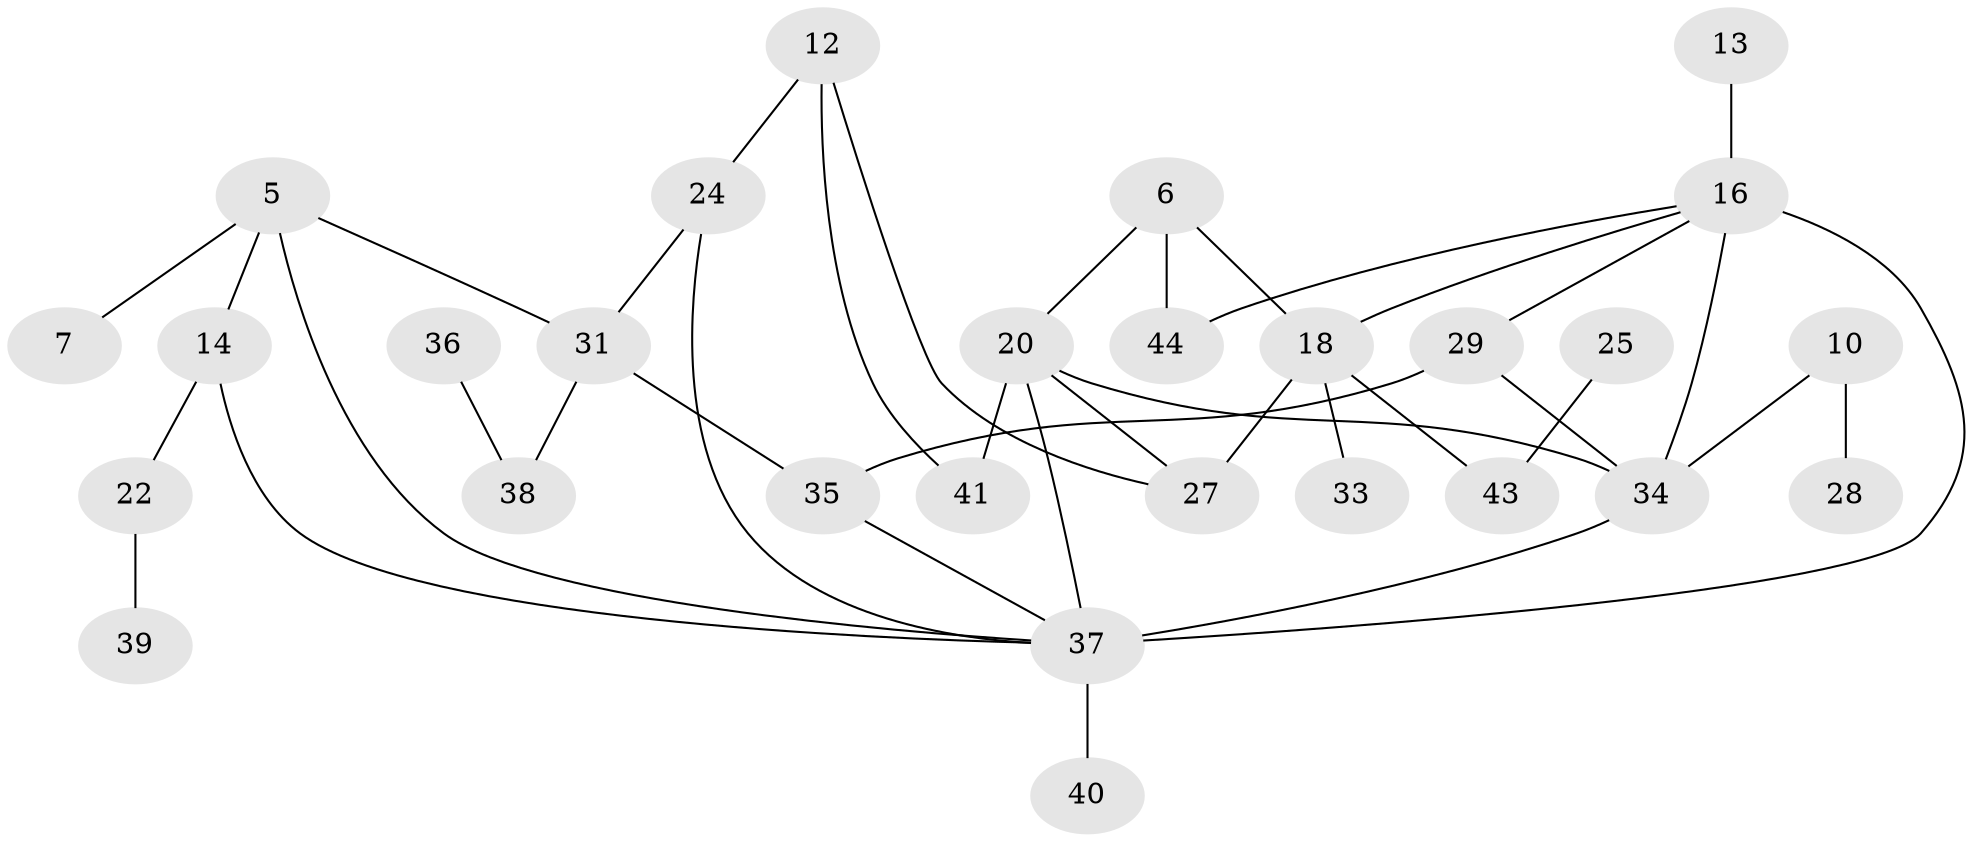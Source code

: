 // original degree distribution, {5: 0.06896551724137931, 1: 0.26436781609195403, 0: 0.13793103448275862, 2: 0.26436781609195403, 3: 0.11494252873563218, 4: 0.13793103448275862, 7: 0.011494252873563218}
// Generated by graph-tools (version 1.1) at 2025/35/03/04/25 23:35:53]
// undirected, 28 vertices, 39 edges
graph export_dot {
  node [color=gray90,style=filled];
  5;
  6;
  7;
  10;
  12;
  13;
  14;
  16;
  18;
  20;
  22;
  24;
  25;
  27;
  28;
  29;
  31;
  33;
  34;
  35;
  36;
  37;
  38;
  39;
  40;
  41;
  43;
  44;
  5 -- 7 [weight=1.0];
  5 -- 14 [weight=1.0];
  5 -- 31 [weight=1.0];
  5 -- 37 [weight=1.0];
  6 -- 18 [weight=1.0];
  6 -- 20 [weight=1.0];
  6 -- 44 [weight=2.0];
  10 -- 28 [weight=1.0];
  10 -- 34 [weight=1.0];
  12 -- 24 [weight=2.0];
  12 -- 27 [weight=1.0];
  12 -- 41 [weight=2.0];
  13 -- 16 [weight=1.0];
  14 -- 22 [weight=1.0];
  14 -- 37 [weight=1.0];
  16 -- 18 [weight=1.0];
  16 -- 29 [weight=1.0];
  16 -- 34 [weight=1.0];
  16 -- 37 [weight=3.0];
  16 -- 44 [weight=1.0];
  18 -- 27 [weight=1.0];
  18 -- 33 [weight=1.0];
  18 -- 43 [weight=1.0];
  20 -- 27 [weight=1.0];
  20 -- 34 [weight=1.0];
  20 -- 37 [weight=1.0];
  20 -- 41 [weight=1.0];
  22 -- 39 [weight=1.0];
  24 -- 31 [weight=1.0];
  24 -- 37 [weight=2.0];
  25 -- 43 [weight=1.0];
  29 -- 34 [weight=1.0];
  29 -- 35 [weight=1.0];
  31 -- 35 [weight=1.0];
  31 -- 38 [weight=1.0];
  34 -- 37 [weight=2.0];
  35 -- 37 [weight=1.0];
  36 -- 38 [weight=1.0];
  37 -- 40 [weight=3.0];
}
